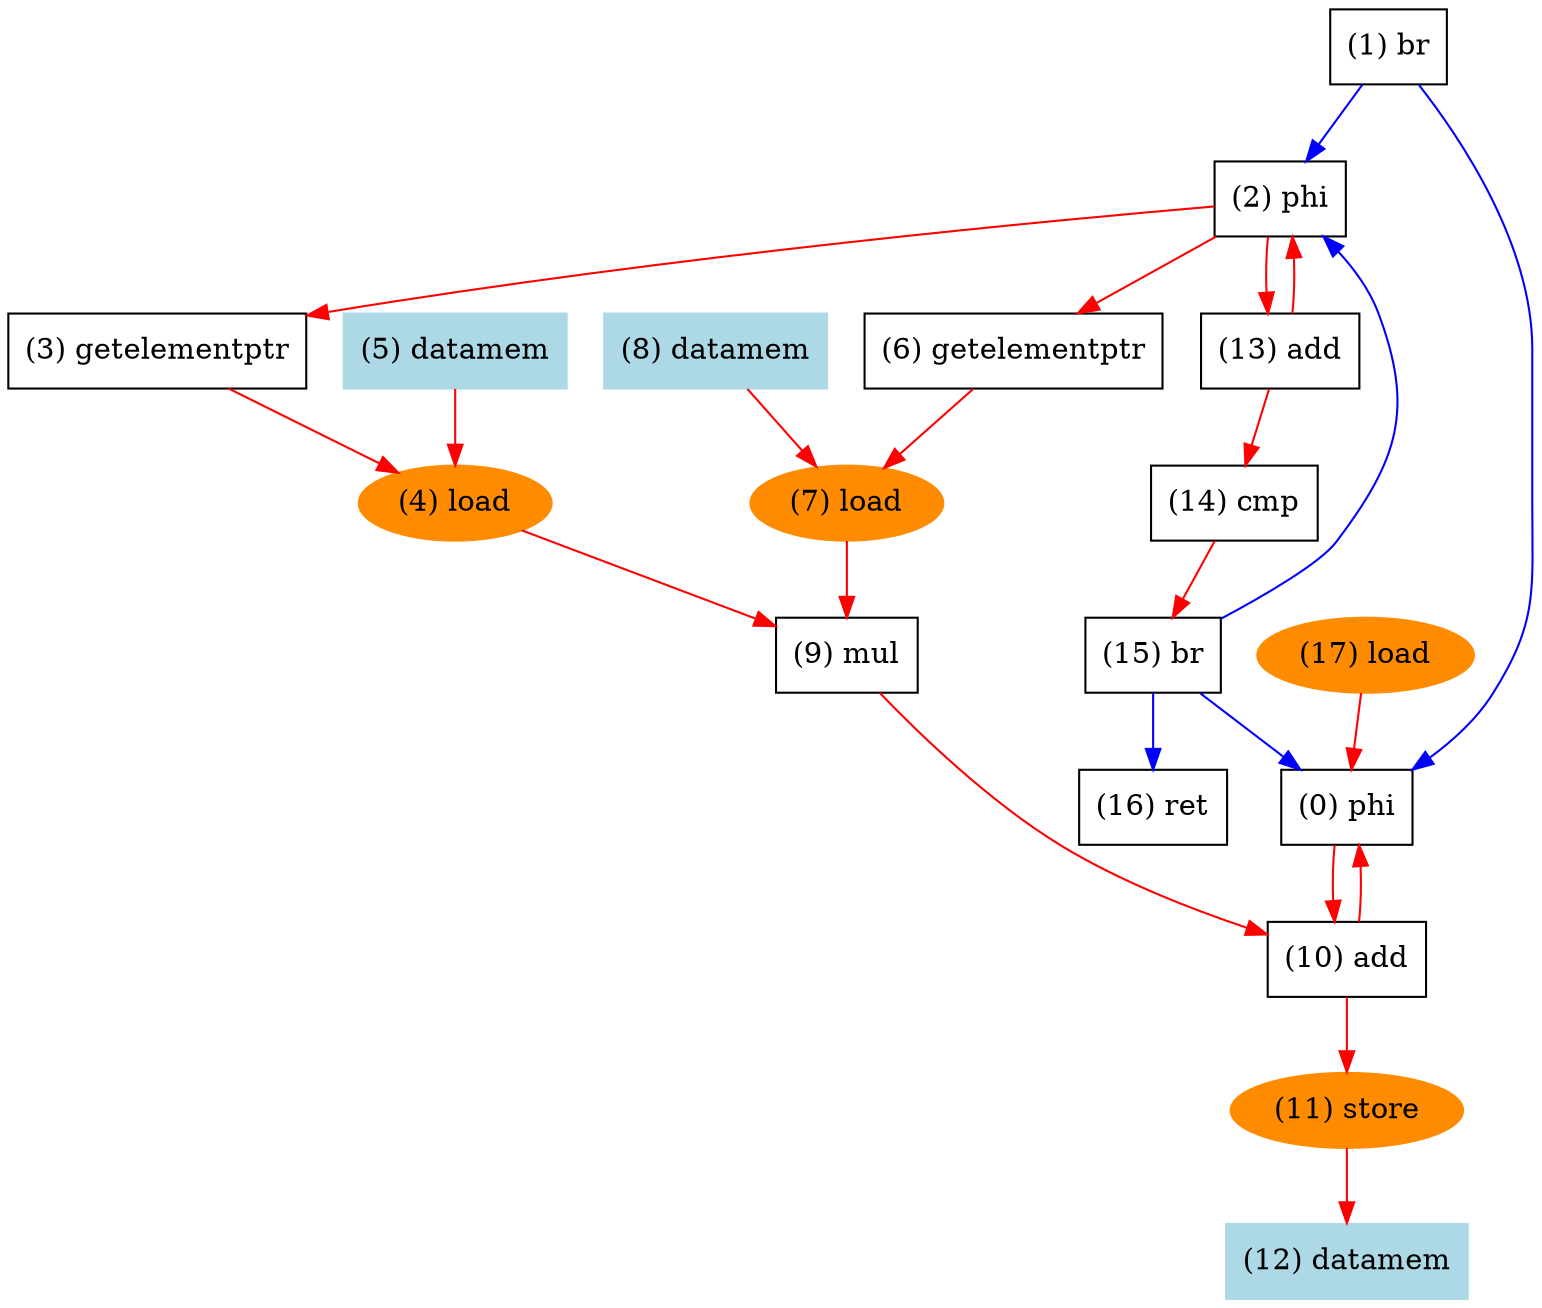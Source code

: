 digraph "DFG for'_Z6kernelPfS_S_S_S_' function" {
	Node1br[shape=record, label="(1) br"];
	Node5datamem[shape=record, color=lightblue, style=filled, label="(5) datamem"];
	Node8datamem[shape=record, color=lightblue, style=filled, label="(8) datamem"];
	Node13add[shape=record, label="(13) add"];
	Node17load[shape=oval, color=darkorange, style=filled, label="(17) load"];
	Node14cmp[shape=record, label="(14) cmp"];
	Node15br[shape=record, label="(15) br"];
	Node2phi[shape=record, label="(2) phi"];
	Node16ret[shape=record, label="(16) ret"];
	Node3getelementptr[shape=record, label="(3) getelementptr"];
	Node6getelementptr[shape=record, label="(6) getelementptr"];
	Node4load[shape=oval, color=darkorange, style=filled, label="(4) load"];
	Node7load[shape=oval, color=darkorange, style=filled, label="(7) load"];
	Node9mul[shape=record, label="(9) mul"];
	Node10add[shape=record, label="(10) add"];
	Node0phi[shape=record, label="(0) phi"];
	Node11store[shape=oval, color=darkorange, style=filled, label="(11) store"];
	Node12datamem[shape=record, color=lightblue, style=filled, label="(12) datamem"];
edge [color=blue]
	Node1br -> Node0phi
	Node1br -> Node2phi
	Node15br -> Node16ret
	Node15br -> Node0phi
	Node15br -> Node2phi
edge [color=red]
	Node5datamem -> Node4load
	Node8datamem -> Node7load
	Node11store -> Node12datamem
	Node10add -> Node11store
	Node17load -> Node0phi
	Node10add -> Node0phi
	Node13add -> Node2phi
	Node2phi -> Node3getelementptr
	Node3getelementptr -> Node4load
	Node2phi -> Node6getelementptr
	Node6getelementptr -> Node7load
	Node4load -> Node9mul
	Node7load -> Node9mul
	Node0phi -> Node10add
	Node9mul -> Node10add
	Node2phi -> Node13add
	Node13add -> Node14cmp
	Node14cmp -> Node15br
}
